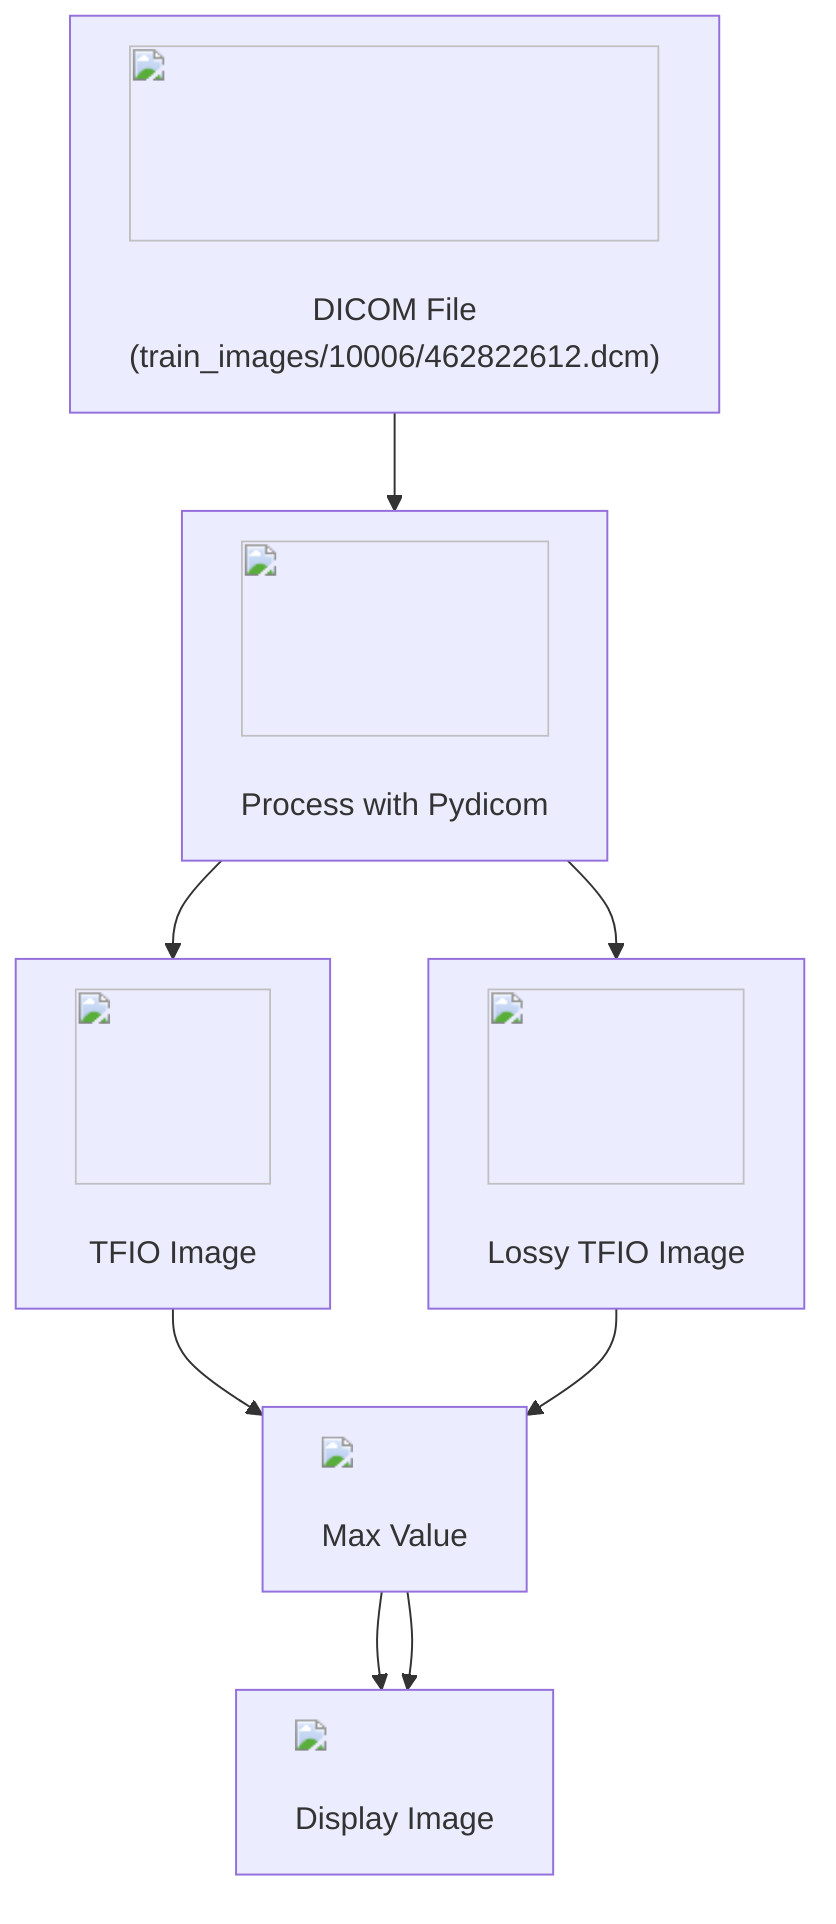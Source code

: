 flowchart TD
    DICOM_File["<img src='icons/file.svg' width=100 height=100/> <br/> DICOM File (train_images/10006/462822612.dcm)"]
    Pydicom_Processing["<img src='icons/database.svg' width=100 height=100/> <br/> Process with Pydicom"]
    tfio_image["<img src='icons/column_split.svg' width=100 height=100/> <br/> TFIO Image"]
    tfio_lossy["<img src='icons/row_split.svg' width=100 height=100/> <br/> Lossy TFIO Image"]
    Max_Value["<img src='dummy_plots/barplot_template.svg'/> <br/> Max Value"]
    Display1["<img src='dummy_plots/scatter_plot_template.svg'/> <br/> Display Image"]

    DICOM_File --> Pydicom_Processing
    Pydicom_Processing --> tfio_image
    tfio_image --> Max_Value
    Max_Value --> Display1

    Pydicom_Processing --> tfio_lossy
    tfio_lossy --> Max_Value
    Max_Value --> Display1
